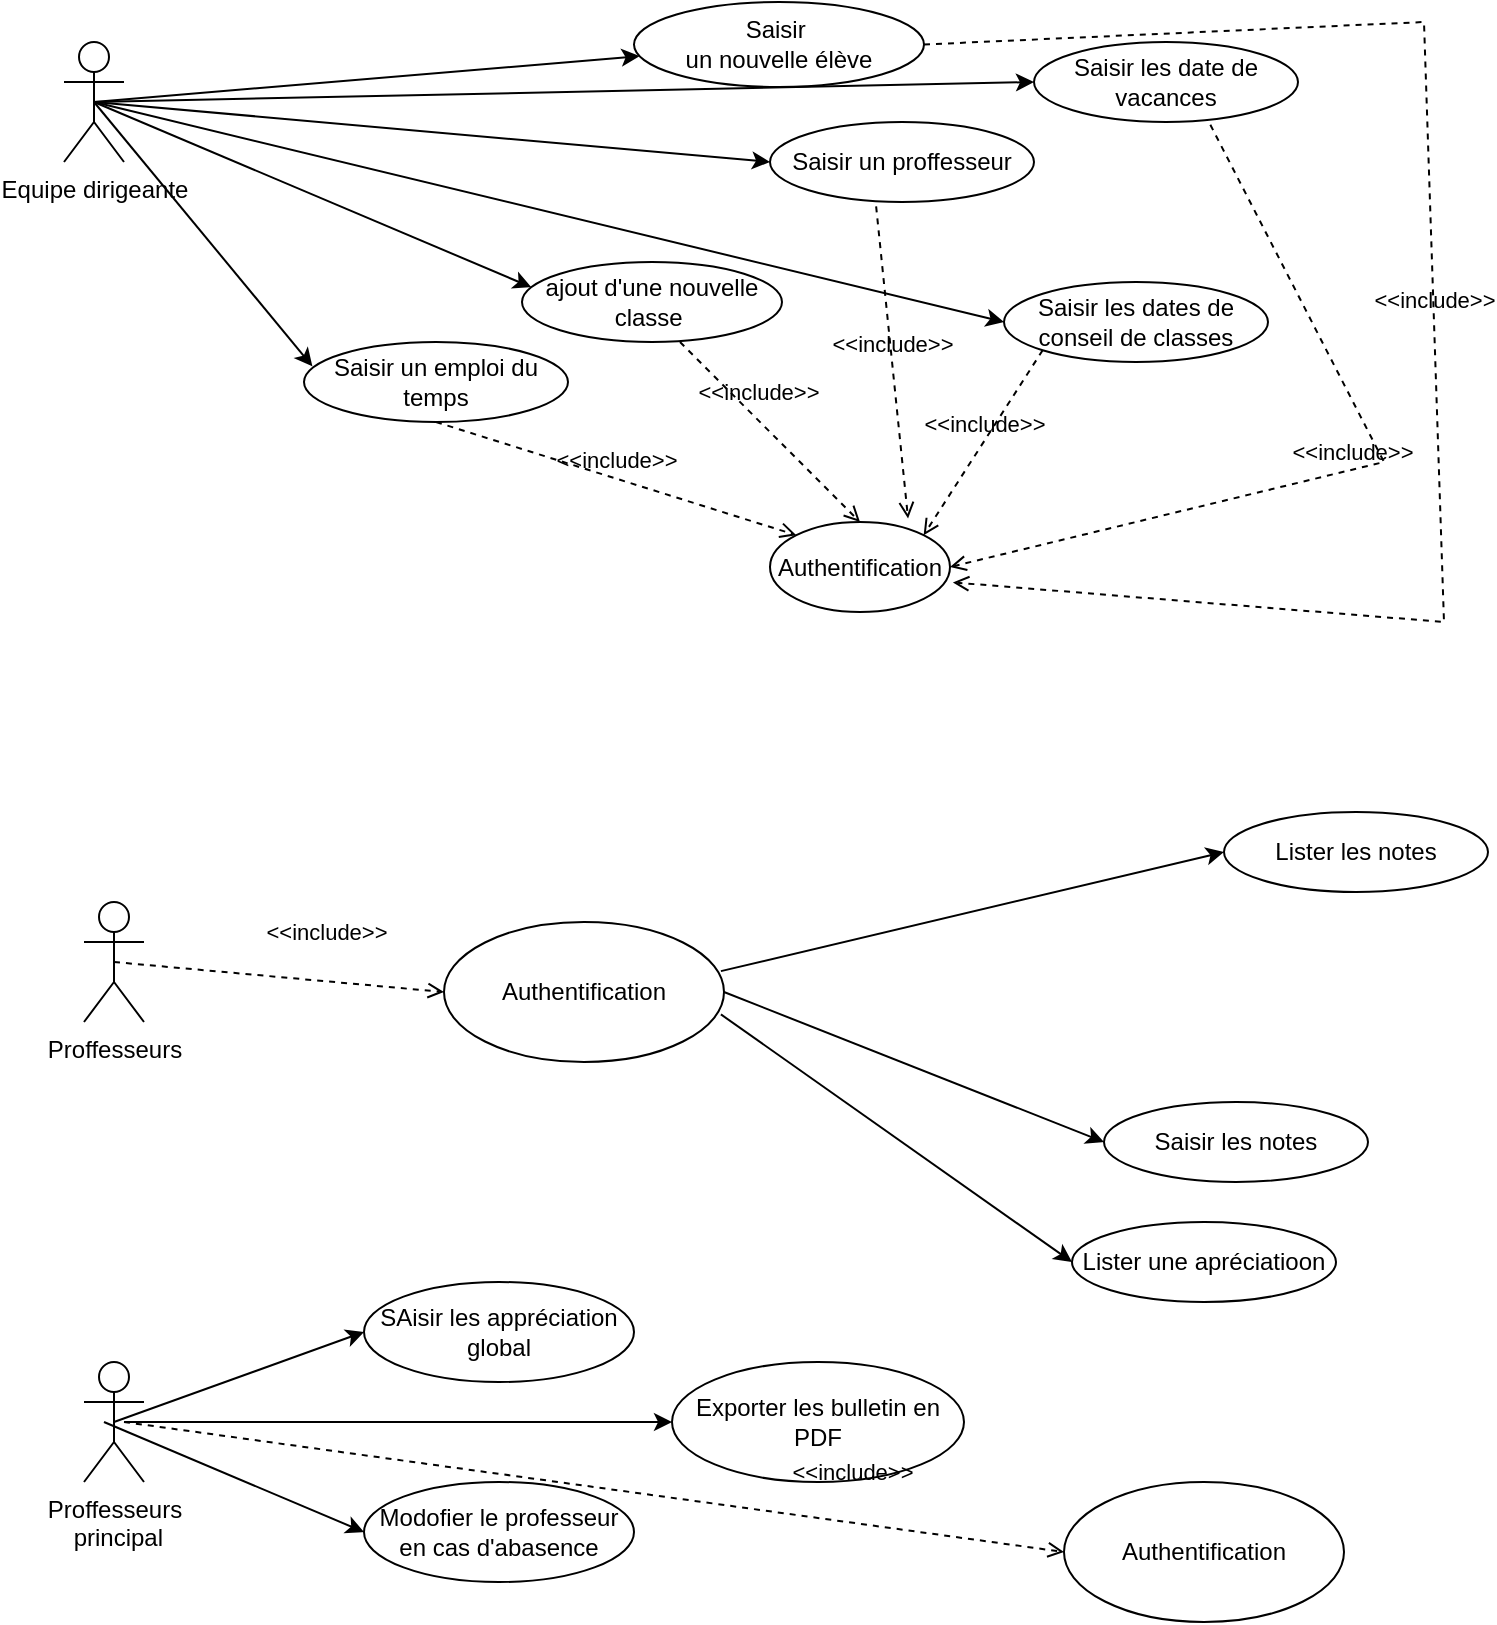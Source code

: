 <mxfile version="24.4.4" type="github">
  <diagram name="Page-1" id="ePbO5p0fnWOSLao09BDe">
    <mxGraphModel dx="1050" dy="562" grid="1" gridSize="10" guides="1" tooltips="1" connect="1" arrows="1" fold="1" page="1" pageScale="1" pageWidth="827" pageHeight="1169" math="0" shadow="0">
      <root>
        <mxCell id="0" />
        <mxCell id="1" parent="0" />
        <mxCell id="5me6bseYTSdpRQsA81gY-1" value="Equipe dirigeante&lt;div&gt;&lt;br&gt;&lt;/div&gt;" style="shape=umlActor;verticalLabelPosition=bottom;verticalAlign=top;html=1;" parent="1" vertex="1">
          <mxGeometry x="120" y="200" width="30" height="60" as="geometry" />
        </mxCell>
        <mxCell id="5me6bseYTSdpRQsA81gY-3" value="" style="endArrow=classic;html=1;rounded=0;exitX=0.5;exitY=0.5;exitDx=0;exitDy=0;exitPerimeter=0;" parent="1" target="5me6bseYTSdpRQsA81gY-4" edge="1" source="5me6bseYTSdpRQsA81gY-1">
          <mxGeometry width="50" height="50" relative="1" as="geometry">
            <mxPoint x="250" y="270" as="sourcePoint" />
            <mxPoint x="260" y="240" as="targetPoint" />
          </mxGeometry>
        </mxCell>
        <mxCell id="5me6bseYTSdpRQsA81gY-4" value="Saisir&amp;nbsp;&lt;div&gt;un nouvelle élève&lt;/div&gt;" style="ellipse;html=1;whiteSpace=wrap;" parent="1" vertex="1">
          <mxGeometry x="405" y="180" width="145" height="42.5" as="geometry" />
        </mxCell>
        <mxCell id="5me6bseYTSdpRQsA81gY-5" value="Saisir un proffesseur" style="ellipse;html=1;whiteSpace=wrap;" parent="1" vertex="1">
          <mxGeometry x="473" y="240" width="132" height="40" as="geometry" />
        </mxCell>
        <mxCell id="5me6bseYTSdpRQsA81gY-6" value="ajout d&#39;une nouvelle classe&amp;nbsp;" style="ellipse;html=1;whiteSpace=wrap;" parent="1" vertex="1">
          <mxGeometry x="349" y="310" width="130" height="40" as="geometry" />
        </mxCell>
        <mxCell id="5me6bseYTSdpRQsA81gY-7" value="Saisir un emploi du temps" style="ellipse;html=1;whiteSpace=wrap;" parent="1" vertex="1">
          <mxGeometry x="240" y="350" width="132" height="40" as="geometry" />
        </mxCell>
        <mxCell id="5me6bseYTSdpRQsA81gY-8" value="" style="endArrow=classic;html=1;rounded=0;entryX=0;entryY=0.5;entryDx=0;entryDy=0;exitX=0.5;exitY=0.5;exitDx=0;exitDy=0;exitPerimeter=0;" parent="1" target="5me6bseYTSdpRQsA81gY-5" edge="1" source="5me6bseYTSdpRQsA81gY-1">
          <mxGeometry width="50" height="50" relative="1" as="geometry">
            <mxPoint x="250" y="270" as="sourcePoint" />
            <mxPoint x="210" y="210" as="targetPoint" />
          </mxGeometry>
        </mxCell>
        <mxCell id="5me6bseYTSdpRQsA81gY-9" value="" style="endArrow=classic;html=1;rounded=0;entryX=0;entryY=0.5;entryDx=0;entryDy=0;exitX=0.5;exitY=0.5;exitDx=0;exitDy=0;exitPerimeter=0;" parent="1" target="5me6bseYTSdpRQsA81gY-17" edge="1" source="5me6bseYTSdpRQsA81gY-1">
          <mxGeometry width="50" height="50" relative="1" as="geometry">
            <mxPoint x="250" y="270" as="sourcePoint" />
            <mxPoint x="460" y="295" as="targetPoint" />
          </mxGeometry>
        </mxCell>
        <mxCell id="5me6bseYTSdpRQsA81gY-10" value="" style="endArrow=classic;html=1;rounded=0;entryX=0.032;entryY=0.305;entryDx=0;entryDy=0;entryPerimeter=0;exitX=0.5;exitY=0.5;exitDx=0;exitDy=0;exitPerimeter=0;" parent="1" target="5me6bseYTSdpRQsA81gY-7" edge="1" source="5me6bseYTSdpRQsA81gY-1">
          <mxGeometry width="50" height="50" relative="1" as="geometry">
            <mxPoint x="250" y="280" as="sourcePoint" />
            <mxPoint x="220" y="210" as="targetPoint" />
          </mxGeometry>
        </mxCell>
        <mxCell id="5me6bseYTSdpRQsA81gY-11" value="" style="endArrow=classic;html=1;rounded=0;entryX=0.036;entryY=0.315;entryDx=0;entryDy=0;entryPerimeter=0;exitX=0.5;exitY=0.5;exitDx=0;exitDy=0;exitPerimeter=0;" parent="1" target="5me6bseYTSdpRQsA81gY-6" edge="1" source="5me6bseYTSdpRQsA81gY-1">
          <mxGeometry width="50" height="50" relative="1" as="geometry">
            <mxPoint x="250" y="270" as="sourcePoint" />
            <mxPoint x="210" y="205" as="targetPoint" />
          </mxGeometry>
        </mxCell>
        <mxCell id="5me6bseYTSdpRQsA81gY-12" value="&lt;div&gt;Proffesseurs&lt;/div&gt;&lt;div&gt;&lt;br&gt;&lt;/div&gt;" style="shape=umlActor;verticalLabelPosition=bottom;verticalAlign=top;html=1;" parent="1" vertex="1">
          <mxGeometry x="130" y="630" width="30" height="60" as="geometry" />
        </mxCell>
        <mxCell id="5me6bseYTSdpRQsA81gY-13" value="Lister les notes" style="ellipse;html=1;whiteSpace=wrap;" parent="1" vertex="1">
          <mxGeometry x="700" y="585" width="132" height="40" as="geometry" />
        </mxCell>
        <mxCell id="5me6bseYTSdpRQsA81gY-14" value="Saisir&lt;span style=&quot;color: rgba(0, 0, 0, 0); font-family: monospace; font-size: 0px; text-align: start; text-wrap: nowrap;&quot;&gt;%3CmxGraphModel%3E%3Croot%3E%3CmxCell%20id%3D%220%22%2F%3E%3CmxCell%20id%3D%221%22%20parent%3D%220%22%2F%3E%3CmxCell%20id%3D%222%22%20value%3D%22Lister%20les%20notes%22%20style%3D%22ellipse%3Bhtml%3D1%3BwhiteSpace%3Dwrap%3B%22%20vertex%3D%221%22%20parent%3D%221%22%3E%3CmxGeometry%20x%3D%22282%22%20y%3D%22440%22%20width%3D%22132%22%20height%3D%2240%22%20as%3D%22geometry%22%2F%3E%3C%2FmxCell%3E%3C%2Froot%3E%3C%2FmxGraphModel%3E&lt;/span&gt;&amp;nbsp;les notes" style="ellipse;html=1;whiteSpace=wrap;" parent="1" vertex="1">
          <mxGeometry x="640" y="730" width="132" height="40" as="geometry" />
        </mxCell>
        <mxCell id="5me6bseYTSdpRQsA81gY-15" value="Lister une apréciatioon" style="ellipse;html=1;whiteSpace=wrap;" parent="1" vertex="1">
          <mxGeometry x="624" y="790" width="132" height="40" as="geometry" />
        </mxCell>
        <mxCell id="5me6bseYTSdpRQsA81gY-16" value="Saisir les date de vacances" style="ellipse;html=1;whiteSpace=wrap;" parent="1" vertex="1">
          <mxGeometry x="605" y="200" width="132" height="40" as="geometry" />
        </mxCell>
        <mxCell id="5me6bseYTSdpRQsA81gY-17" value="Saisir les dates de conseil de classes" style="ellipse;html=1;whiteSpace=wrap;" parent="1" vertex="1">
          <mxGeometry x="590" y="320" width="132" height="40" as="geometry" />
        </mxCell>
        <mxCell id="5me6bseYTSdpRQsA81gY-18" value="" style="endArrow=classic;html=1;rounded=0;entryX=0;entryY=0.5;entryDx=0;entryDy=0;exitX=0.5;exitY=0.5;exitDx=0;exitDy=0;exitPerimeter=0;" parent="1" target="5me6bseYTSdpRQsA81gY-16" edge="1" source="5me6bseYTSdpRQsA81gY-1">
          <mxGeometry width="50" height="50" relative="1" as="geometry">
            <mxPoint x="250" y="270" as="sourcePoint" />
            <mxPoint x="470" y="330" as="targetPoint" />
          </mxGeometry>
        </mxCell>
        <mxCell id="5me6bseYTSdpRQsA81gY-19" value="" style="endArrow=classic;html=1;rounded=0;entryX=0;entryY=0.5;entryDx=0;entryDy=0;exitX=0.989;exitY=0.351;exitDx=0;exitDy=0;exitPerimeter=0;" parent="1" source="Jf9gSHhXKmrXg9OaZqE8-2" target="5me6bseYTSdpRQsA81gY-13" edge="1">
          <mxGeometry width="50" height="50" relative="1" as="geometry">
            <mxPoint x="189" y="560" as="sourcePoint" />
            <mxPoint x="340" y="600" as="targetPoint" />
          </mxGeometry>
        </mxCell>
        <mxCell id="5me6bseYTSdpRQsA81gY-20" value="" style="endArrow=classic;html=1;rounded=0;entryX=0;entryY=0.5;entryDx=0;entryDy=0;exitX=1;exitY=0.5;exitDx=0;exitDy=0;" parent="1" source="Jf9gSHhXKmrXg9OaZqE8-2" target="5me6bseYTSdpRQsA81gY-14" edge="1">
          <mxGeometry width="50" height="50" relative="1" as="geometry">
            <mxPoint x="170" y="669" as="sourcePoint" />
            <mxPoint x="302" y="660" as="targetPoint" />
          </mxGeometry>
        </mxCell>
        <mxCell id="5me6bseYTSdpRQsA81gY-21" value="" style="endArrow=classic;html=1;rounded=0;entryX=0;entryY=0.5;entryDx=0;entryDy=0;exitX=0.989;exitY=0.66;exitDx=0;exitDy=0;exitPerimeter=0;" parent="1" source="Jf9gSHhXKmrXg9OaZqE8-2" target="5me6bseYTSdpRQsA81gY-15" edge="1">
          <mxGeometry width="50" height="50" relative="1" as="geometry">
            <mxPoint x="180" y="679" as="sourcePoint" />
            <mxPoint x="312" y="670" as="targetPoint" />
          </mxGeometry>
        </mxCell>
        <mxCell id="5me6bseYTSdpRQsA81gY-22" value="&lt;div&gt;Proffesseurs&lt;/div&gt;&lt;div&gt;&amp;nbsp;principal&lt;/div&gt;" style="shape=umlActor;verticalLabelPosition=bottom;verticalAlign=top;html=1;" parent="1" vertex="1">
          <mxGeometry x="130" y="860" width="30" height="60" as="geometry" />
        </mxCell>
        <mxCell id="5me6bseYTSdpRQsA81gY-23" value="&lt;div style=&quot;text-align: center;&quot;&gt;&lt;span style=&quot;text-align: start; background-color: initial;&quot;&gt;SAisir les appréciation global&lt;/span&gt;&lt;span style=&quot;color: rgba(0, 0, 0, 0); font-family: monospace; font-size: 0px; text-align: start; text-wrap: nowrap; background-color: initial;&quot;&gt;3CmxGraphModel%3E%3Croot%3E%3CmxCell%20id%3D%220%22%2F%3E%3CmxCell%20id%3D%221%22%20parent%3D%220%22%2F%3E%3CmxCell%20id%3D%222%22%20value%3D%22Lister%20les%20notes%22%20style%3D%22ellipse%3Bhtml%3D1%3BwhiteSpace%3Dwrap%3B%22%20vertex%3D%221%22%20parent%3D%221%22%3E%3CmxGeometry%20x%3D%22282%22%20y%3D%22440%22%20width%3D%22132%22%20height%3D%2240%22%20as%3D%22geometry%22%2F%3E%3C%2FmxCell%3E%3C%2Froot%3E%3C%2FmxGr&lt;/span&gt;&lt;/div&gt;" style="ellipse;html=1;whiteSpace=wrap;" parent="1" vertex="1">
          <mxGeometry x="270" y="820" width="135" height="50" as="geometry" />
        </mxCell>
        <mxCell id="5me6bseYTSdpRQsA81gY-24" value="Modofier le professeur en cas d&#39;abasence" style="ellipse;html=1;whiteSpace=wrap;" parent="1" vertex="1">
          <mxGeometry x="270" y="920" width="135" height="50" as="geometry" />
        </mxCell>
        <mxCell id="5me6bseYTSdpRQsA81gY-25" value="" style="endArrow=classic;html=1;rounded=0;entryX=0;entryY=0.5;entryDx=0;entryDy=0;exitX=0.5;exitY=0.5;exitDx=0;exitDy=0;exitPerimeter=0;" parent="1" source="5me6bseYTSdpRQsA81gY-22" target="5me6bseYTSdpRQsA81gY-23" edge="1">
          <mxGeometry width="50" height="50" relative="1" as="geometry">
            <mxPoint x="160" y="760" as="sourcePoint" />
            <mxPoint x="302" y="845" as="targetPoint" />
          </mxGeometry>
        </mxCell>
        <mxCell id="5me6bseYTSdpRQsA81gY-26" value="" style="endArrow=classic;html=1;rounded=0;entryX=0;entryY=0.5;entryDx=0;entryDy=0;exitX=0.333;exitY=0.5;exitDx=0;exitDy=0;exitPerimeter=0;" parent="1" source="5me6bseYTSdpRQsA81gY-22" target="5me6bseYTSdpRQsA81gY-24" edge="1">
          <mxGeometry width="50" height="50" relative="1" as="geometry">
            <mxPoint x="150" y="890" as="sourcePoint" />
            <mxPoint x="282" y="975" as="targetPoint" />
          </mxGeometry>
        </mxCell>
        <mxCell id="5me6bseYTSdpRQsA81gY-27" value="Exporter les bulletin en PDF" style="ellipse;html=1;whiteSpace=wrap;" parent="1" vertex="1">
          <mxGeometry x="424" y="860" width="146" height="60" as="geometry" />
        </mxCell>
        <mxCell id="5me6bseYTSdpRQsA81gY-28" value="" style="endArrow=classic;html=1;rounded=0;entryX=0;entryY=0.5;entryDx=0;entryDy=0;" parent="1" target="5me6bseYTSdpRQsA81gY-27" edge="1">
          <mxGeometry width="50" height="50" relative="1" as="geometry">
            <mxPoint x="150" y="890" as="sourcePoint" />
            <mxPoint x="280" y="855" as="targetPoint" />
          </mxGeometry>
        </mxCell>
        <mxCell id="Jf9gSHhXKmrXg9OaZqE8-2" value="Authentification" style="ellipse;whiteSpace=wrap;html=1;" vertex="1" parent="1">
          <mxGeometry x="310" y="640" width="140" height="70" as="geometry" />
        </mxCell>
        <mxCell id="Jf9gSHhXKmrXg9OaZqE8-3" value="&amp;lt;&amp;lt;include&amp;gt;&amp;gt;" style="html=1;verticalAlign=bottom;labelBackgroundColor=none;endArrow=open;endFill=0;dashed=1;rounded=0;entryX=0;entryY=0.5;entryDx=0;entryDy=0;exitX=0.5;exitY=0.5;exitDx=0;exitDy=0;exitPerimeter=0;" edge="1" parent="1" source="5me6bseYTSdpRQsA81gY-12" target="Jf9gSHhXKmrXg9OaZqE8-2">
          <mxGeometry x="0.266" y="16" width="160" relative="1" as="geometry">
            <mxPoint x="150" y="660" as="sourcePoint" />
            <mxPoint x="630" y="684.5" as="targetPoint" />
            <mxPoint as="offset" />
          </mxGeometry>
        </mxCell>
        <mxCell id="Jf9gSHhXKmrXg9OaZqE8-4" value="&amp;lt;&amp;lt;include&amp;gt;&amp;gt;" style="html=1;verticalAlign=bottom;labelBackgroundColor=none;endArrow=open;endFill=0;dashed=1;rounded=0;entryX=0;entryY=0.5;entryDx=0;entryDy=0;" edge="1" parent="1" target="Jf9gSHhXKmrXg9OaZqE8-5">
          <mxGeometry x="0.54" y="16" width="160" relative="1" as="geometry">
            <mxPoint x="150" y="890" as="sourcePoint" />
            <mxPoint x="660" y="920" as="targetPoint" />
            <mxPoint as="offset" />
          </mxGeometry>
        </mxCell>
        <mxCell id="Jf9gSHhXKmrXg9OaZqE8-5" value="Authentification" style="ellipse;whiteSpace=wrap;html=1;" vertex="1" parent="1">
          <mxGeometry x="620" y="920" width="140" height="70" as="geometry" />
        </mxCell>
        <mxCell id="Jf9gSHhXKmrXg9OaZqE8-6" value="Authentification" style="ellipse;whiteSpace=wrap;html=1;" vertex="1" parent="1">
          <mxGeometry x="473" y="440" width="90" height="45" as="geometry" />
        </mxCell>
        <mxCell id="Jf9gSHhXKmrXg9OaZqE8-7" value="&amp;lt;&amp;lt;include&amp;gt;&amp;gt;" style="html=1;verticalAlign=bottom;labelBackgroundColor=none;endArrow=open;endFill=0;dashed=1;rounded=0;entryX=0;entryY=0;entryDx=0;entryDy=0;exitX=0.5;exitY=1;exitDx=0;exitDy=0;" edge="1" parent="1" source="5me6bseYTSdpRQsA81gY-7" target="Jf9gSHhXKmrXg9OaZqE8-6">
          <mxGeometry width="160" relative="1" as="geometry">
            <mxPoint x="330" y="380" as="sourcePoint" />
            <mxPoint x="490" y="380" as="targetPoint" />
          </mxGeometry>
        </mxCell>
        <mxCell id="Jf9gSHhXKmrXg9OaZqE8-8" value="&amp;lt;&amp;lt;include&amp;gt;&amp;gt;" style="html=1;verticalAlign=bottom;labelBackgroundColor=none;endArrow=open;endFill=0;dashed=1;rounded=0;entryX=1;entryY=0.5;entryDx=0;entryDy=0;exitX=0.668;exitY=1.035;exitDx=0;exitDy=0;exitPerimeter=0;" edge="1" parent="1" source="5me6bseYTSdpRQsA81gY-16" target="Jf9gSHhXKmrXg9OaZqE8-6">
          <mxGeometry width="160" relative="1" as="geometry">
            <mxPoint x="640" y="428" as="sourcePoint" />
            <mxPoint x="820" y="485" as="targetPoint" />
            <Array as="points">
              <mxPoint x="780" y="410" />
            </Array>
          </mxGeometry>
        </mxCell>
        <mxCell id="Jf9gSHhXKmrXg9OaZqE8-9" value="&amp;lt;&amp;lt;include&amp;gt;&amp;gt;" style="html=1;verticalAlign=bottom;labelBackgroundColor=none;endArrow=open;endFill=0;dashed=1;rounded=0;entryX=0.767;entryY=-0.04;entryDx=0;entryDy=0;exitX=0.402;exitY=1.055;exitDx=0;exitDy=0;exitPerimeter=0;entryPerimeter=0;" edge="1" parent="1" source="5me6bseYTSdpRQsA81gY-5" target="Jf9gSHhXKmrXg9OaZqE8-6">
          <mxGeometry width="160" relative="1" as="geometry">
            <mxPoint x="542" y="370" as="sourcePoint" />
            <mxPoint x="722" y="427" as="targetPoint" />
          </mxGeometry>
        </mxCell>
        <mxCell id="Jf9gSHhXKmrXg9OaZqE8-10" value="&amp;lt;&amp;lt;include&amp;gt;&amp;gt;" style="html=1;verticalAlign=bottom;labelBackgroundColor=none;endArrow=open;endFill=0;dashed=1;rounded=0;entryX=1;entryY=0;entryDx=0;entryDy=0;exitX=0;exitY=1;exitDx=0;exitDy=0;" edge="1" parent="1" source="5me6bseYTSdpRQsA81gY-17" target="Jf9gSHhXKmrXg9OaZqE8-6">
          <mxGeometry width="160" relative="1" as="geometry">
            <mxPoint x="557" y="383" as="sourcePoint" />
            <mxPoint x="737" y="440" as="targetPoint" />
          </mxGeometry>
        </mxCell>
        <mxCell id="Jf9gSHhXKmrXg9OaZqE8-11" value="&amp;lt;&amp;lt;include&amp;gt;&amp;gt;" style="html=1;verticalAlign=bottom;labelBackgroundColor=none;endArrow=open;endFill=0;dashed=1;rounded=0;entryX=0.5;entryY=0;entryDx=0;entryDy=0;exitX=0.5;exitY=1;exitDx=0;exitDy=0;" edge="1" parent="1" target="Jf9gSHhXKmrXg9OaZqE8-6">
          <mxGeometry x="-0.189" y="3" width="160" relative="1" as="geometry">
            <mxPoint x="428" y="350" as="sourcePoint" />
            <mxPoint x="608" y="407" as="targetPoint" />
            <mxPoint as="offset" />
          </mxGeometry>
        </mxCell>
        <mxCell id="Jf9gSHhXKmrXg9OaZqE8-12" value="&amp;lt;&amp;lt;include&amp;gt;&amp;gt;" style="html=1;verticalAlign=bottom;labelBackgroundColor=none;endArrow=open;endFill=0;dashed=1;rounded=0;entryX=1.016;entryY=0.671;entryDx=0;entryDy=0;exitX=1;exitY=0.5;exitDx=0;exitDy=0;entryPerimeter=0;" edge="1" parent="1" source="5me6bseYTSdpRQsA81gY-4" target="Jf9gSHhXKmrXg9OaZqE8-6">
          <mxGeometry width="160" relative="1" as="geometry">
            <mxPoint x="356" y="440" as="sourcePoint" />
            <mxPoint x="536" y="497" as="targetPoint" />
            <Array as="points">
              <mxPoint x="800" y="190" />
              <mxPoint x="810" y="490" />
            </Array>
          </mxGeometry>
        </mxCell>
      </root>
    </mxGraphModel>
  </diagram>
</mxfile>
